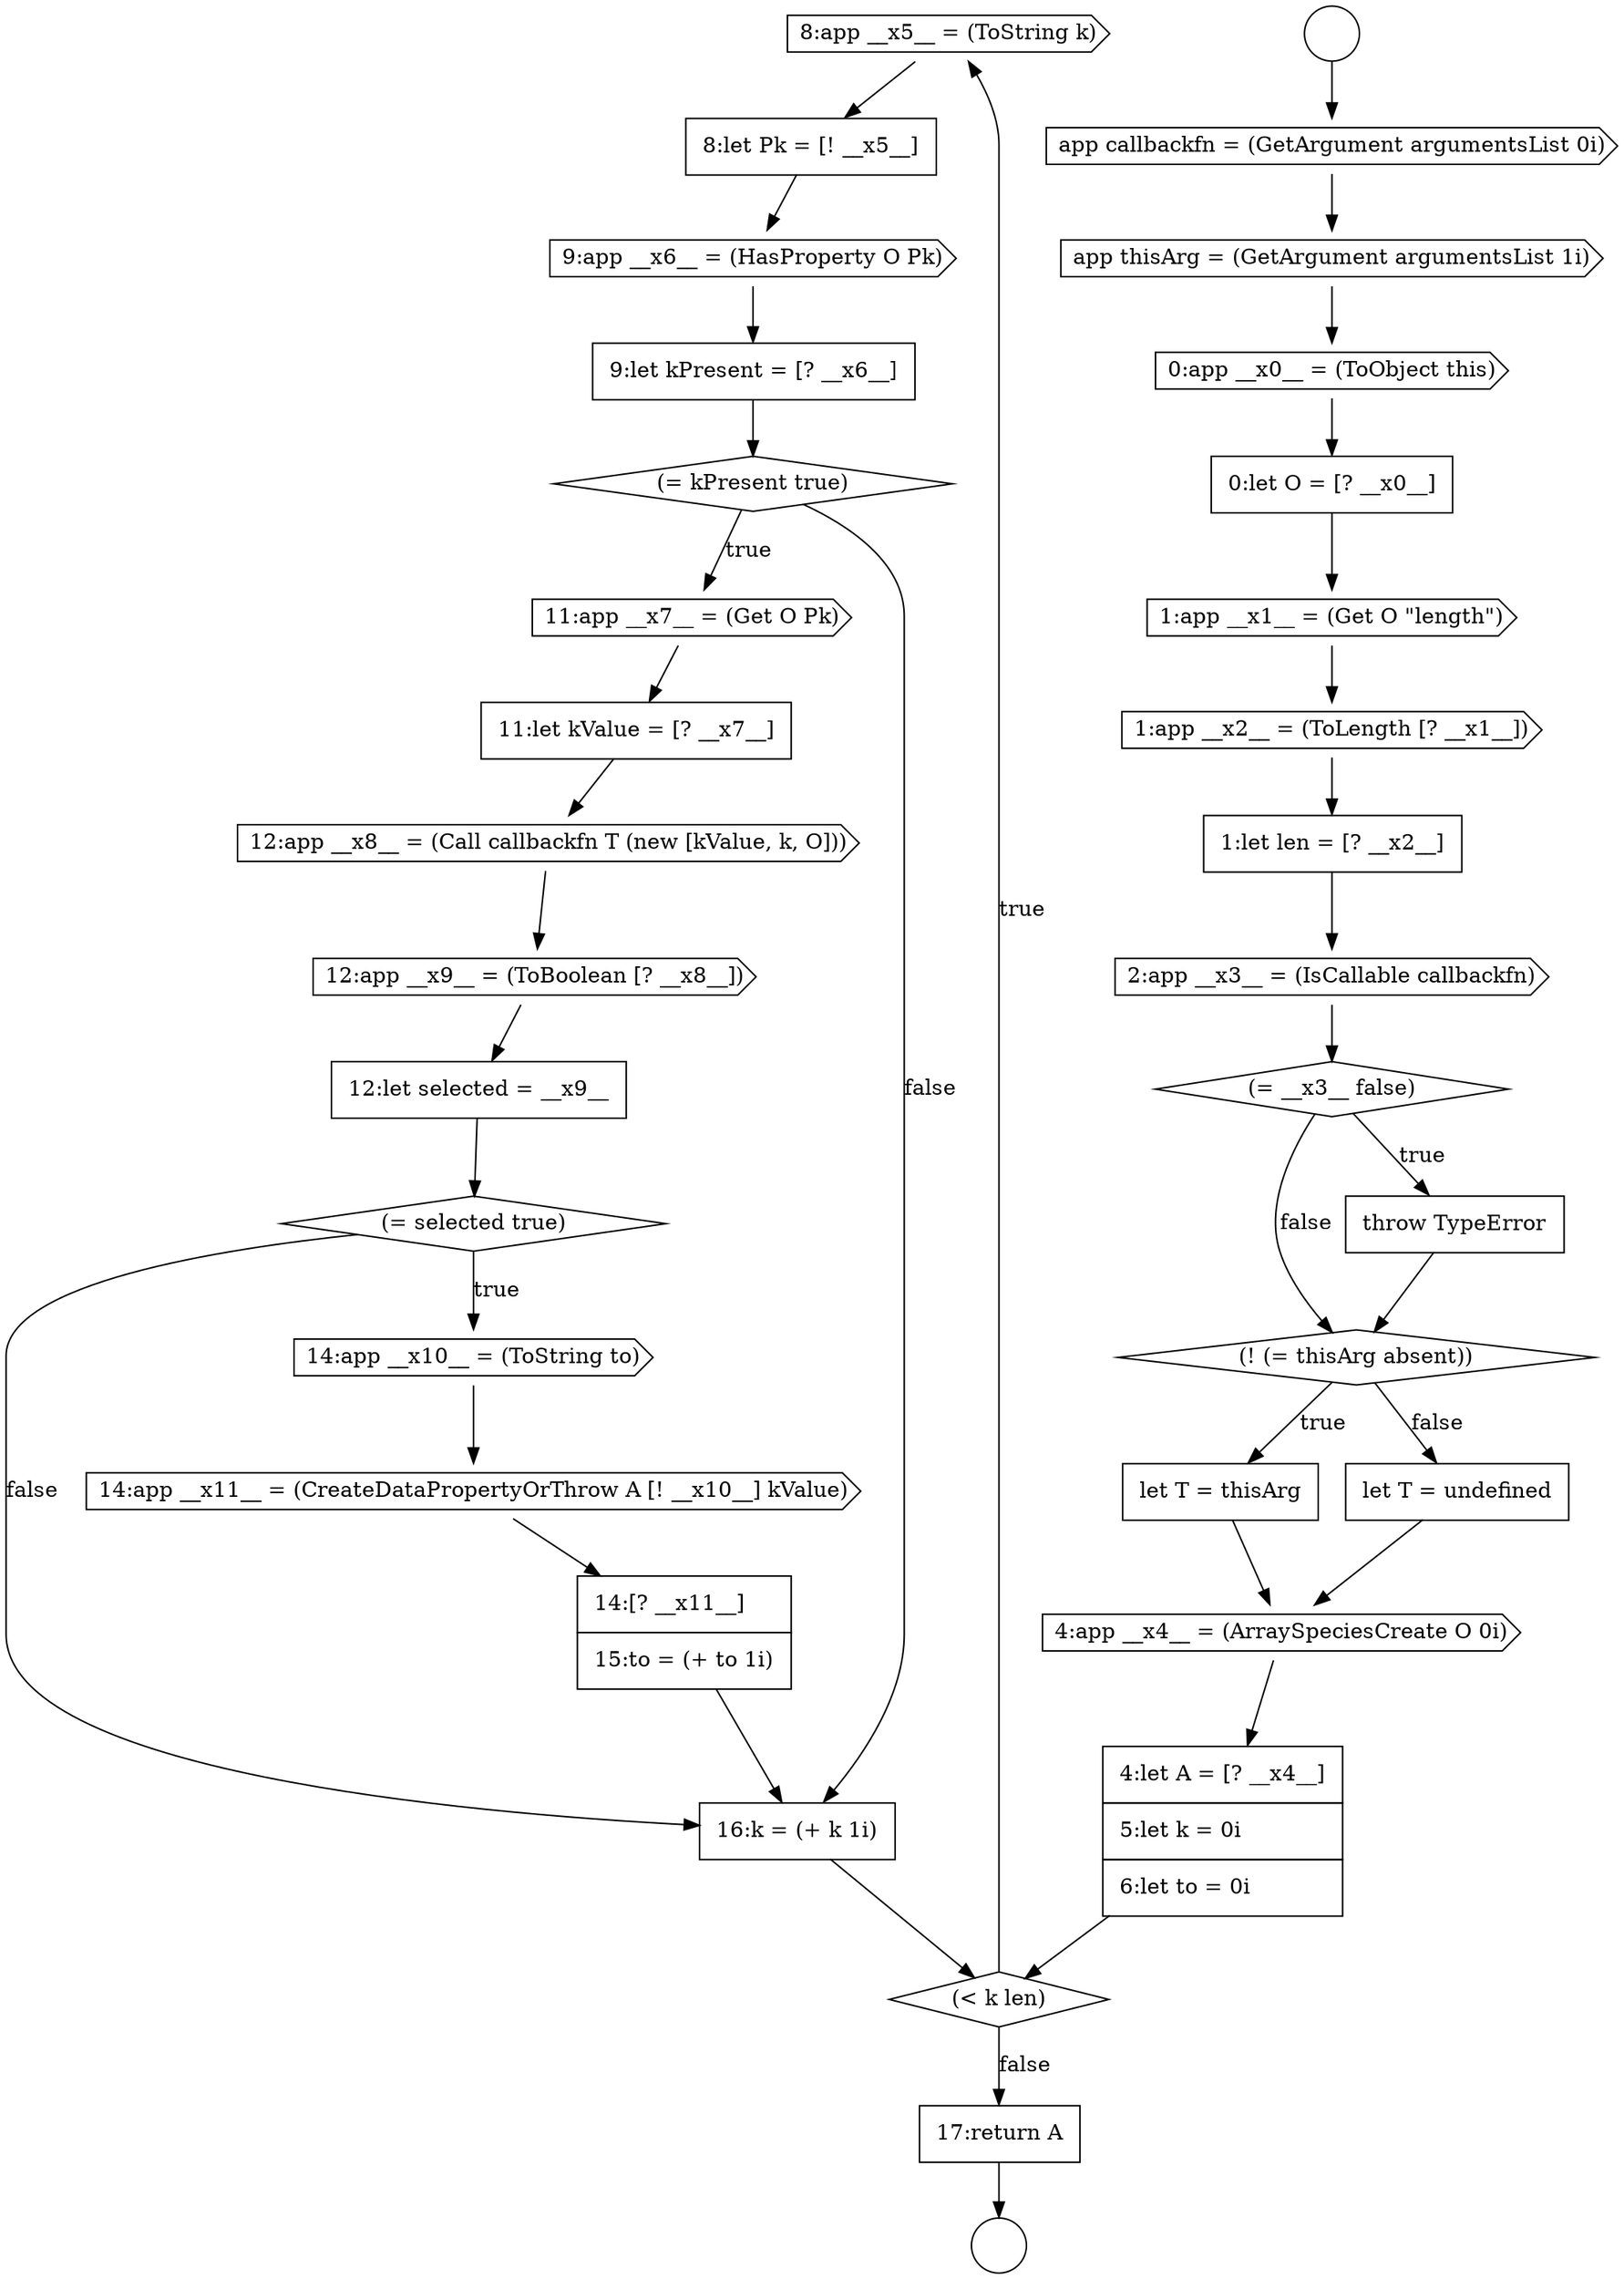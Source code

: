 digraph {
  node14786 [shape=cds, label=<<font color="black">8:app __x5__ = (ToString k)</font>> color="black" fillcolor="white" style=filled]
  node14793 [shape=cds, label=<<font color="black">12:app __x8__ = (Call callbackfn T (new [kValue, k, O]))</font>> color="black" fillcolor="white" style=filled]
  node14773 [shape=none, margin=0, label=<<font color="black">
    <table border="0" cellborder="1" cellspacing="0" cellpadding="10">
      <tr><td align="left">0:let O = [? __x0__]</td></tr>
    </table>
  </font>> color="black" fillcolor="white" style=filled]
  node14780 [shape=diamond, label=<<font color="black">(! (= thisArg absent))</font>> color="black" fillcolor="white" style=filled]
  node14798 [shape=cds, label=<<font color="black">14:app __x11__ = (CreateDataPropertyOrThrow A [! __x10__] kValue)</font>> color="black" fillcolor="white" style=filled]
  node14785 [shape=diamond, label=<<font color="black">(&lt; k len)</font>> color="black" fillcolor="white" style=filled]
  node14772 [shape=cds, label=<<font color="black">0:app __x0__ = (ToObject this)</font>> color="black" fillcolor="white" style=filled]
  node14789 [shape=none, margin=0, label=<<font color="black">
    <table border="0" cellborder="1" cellspacing="0" cellpadding="10">
      <tr><td align="left">9:let kPresent = [? __x6__]</td></tr>
    </table>
  </font>> color="black" fillcolor="white" style=filled]
  node14783 [shape=cds, label=<<font color="black">4:app __x4__ = (ArraySpeciesCreate O 0i)</font>> color="black" fillcolor="white" style=filled]
  node14788 [shape=cds, label=<<font color="black">9:app __x6__ = (HasProperty O Pk)</font>> color="black" fillcolor="white" style=filled]
  node14775 [shape=cds, label=<<font color="black">1:app __x2__ = (ToLength [? __x1__])</font>> color="black" fillcolor="white" style=filled]
  node14781 [shape=none, margin=0, label=<<font color="black">
    <table border="0" cellborder="1" cellspacing="0" cellpadding="10">
      <tr><td align="left">let T = thisArg</td></tr>
    </table>
  </font>> color="black" fillcolor="white" style=filled]
  node14791 [shape=cds, label=<<font color="black">11:app __x7__ = (Get O Pk)</font>> color="black" fillcolor="white" style=filled]
  node14770 [shape=cds, label=<<font color="black">app callbackfn = (GetArgument argumentsList 0i)</font>> color="black" fillcolor="white" style=filled]
  node14787 [shape=none, margin=0, label=<<font color="black">
    <table border="0" cellborder="1" cellspacing="0" cellpadding="10">
      <tr><td align="left">8:let Pk = [! __x5__]</td></tr>
    </table>
  </font>> color="black" fillcolor="white" style=filled]
  node14782 [shape=none, margin=0, label=<<font color="black">
    <table border="0" cellborder="1" cellspacing="0" cellpadding="10">
      <tr><td align="left">let T = undefined</td></tr>
    </table>
  </font>> color="black" fillcolor="white" style=filled]
  node14801 [shape=none, margin=0, label=<<font color="black">
    <table border="0" cellborder="1" cellspacing="0" cellpadding="10">
      <tr><td align="left">17:return A</td></tr>
    </table>
  </font>> color="black" fillcolor="white" style=filled]
  node14769 [shape=circle label=" " color="black" fillcolor="white" style=filled]
  node14790 [shape=diamond, label=<<font color="black">(= kPresent true)</font>> color="black" fillcolor="white" style=filled]
  node14784 [shape=none, margin=0, label=<<font color="black">
    <table border="0" cellborder="1" cellspacing="0" cellpadding="10">
      <tr><td align="left">4:let A = [? __x4__]</td></tr>
      <tr><td align="left">5:let k = 0i</td></tr>
      <tr><td align="left">6:let to = 0i</td></tr>
    </table>
  </font>> color="black" fillcolor="white" style=filled]
  node14799 [shape=none, margin=0, label=<<font color="black">
    <table border="0" cellborder="1" cellspacing="0" cellpadding="10">
      <tr><td align="left">14:[? __x11__]</td></tr>
      <tr><td align="left">15:to = (+ to 1i)</td></tr>
    </table>
  </font>> color="black" fillcolor="white" style=filled]
  node14794 [shape=cds, label=<<font color="black">12:app __x9__ = (ToBoolean [? __x8__])</font>> color="black" fillcolor="white" style=filled]
  node14777 [shape=cds, label=<<font color="black">2:app __x3__ = (IsCallable callbackfn)</font>> color="black" fillcolor="white" style=filled]
  node14776 [shape=none, margin=0, label=<<font color="black">
    <table border="0" cellborder="1" cellspacing="0" cellpadding="10">
      <tr><td align="left">1:let len = [? __x2__]</td></tr>
    </table>
  </font>> color="black" fillcolor="white" style=filled]
  node14771 [shape=cds, label=<<font color="black">app thisArg = (GetArgument argumentsList 1i)</font>> color="black" fillcolor="white" style=filled]
  node14792 [shape=none, margin=0, label=<<font color="black">
    <table border="0" cellborder="1" cellspacing="0" cellpadding="10">
      <tr><td align="left">11:let kValue = [? __x7__]</td></tr>
    </table>
  </font>> color="black" fillcolor="white" style=filled]
  node14768 [shape=circle label=" " color="black" fillcolor="white" style=filled]
  node14800 [shape=none, margin=0, label=<<font color="black">
    <table border="0" cellborder="1" cellspacing="0" cellpadding="10">
      <tr><td align="left">16:k = (+ k 1i)</td></tr>
    </table>
  </font>> color="black" fillcolor="white" style=filled]
  node14795 [shape=none, margin=0, label=<<font color="black">
    <table border="0" cellborder="1" cellspacing="0" cellpadding="10">
      <tr><td align="left">12:let selected = __x9__</td></tr>
    </table>
  </font>> color="black" fillcolor="white" style=filled]
  node14778 [shape=diamond, label=<<font color="black">(= __x3__ false)</font>> color="black" fillcolor="white" style=filled]
  node14779 [shape=none, margin=0, label=<<font color="black">
    <table border="0" cellborder="1" cellspacing="0" cellpadding="10">
      <tr><td align="left">throw TypeError</td></tr>
    </table>
  </font>> color="black" fillcolor="white" style=filled]
  node14774 [shape=cds, label=<<font color="black">1:app __x1__ = (Get O &quot;length&quot;)</font>> color="black" fillcolor="white" style=filled]
  node14797 [shape=cds, label=<<font color="black">14:app __x10__ = (ToString to)</font>> color="black" fillcolor="white" style=filled]
  node14796 [shape=diamond, label=<<font color="black">(= selected true)</font>> color="black" fillcolor="white" style=filled]
  node14778 -> node14779 [label=<<font color="black">true</font>> color="black"]
  node14778 -> node14780 [label=<<font color="black">false</font>> color="black"]
  node14773 -> node14774 [ color="black"]
  node14801 -> node14769 [ color="black"]
  node14774 -> node14775 [ color="black"]
  node14768 -> node14770 [ color="black"]
  node14785 -> node14786 [label=<<font color="black">true</font>> color="black"]
  node14785 -> node14801 [label=<<font color="black">false</font>> color="black"]
  node14789 -> node14790 [ color="black"]
  node14797 -> node14798 [ color="black"]
  node14784 -> node14785 [ color="black"]
  node14781 -> node14783 [ color="black"]
  node14794 -> node14795 [ color="black"]
  node14799 -> node14800 [ color="black"]
  node14800 -> node14785 [ color="black"]
  node14770 -> node14771 [ color="black"]
  node14792 -> node14793 [ color="black"]
  node14780 -> node14781 [label=<<font color="black">true</font>> color="black"]
  node14780 -> node14782 [label=<<font color="black">false</font>> color="black"]
  node14788 -> node14789 [ color="black"]
  node14771 -> node14772 [ color="black"]
  node14790 -> node14791 [label=<<font color="black">true</font>> color="black"]
  node14790 -> node14800 [label=<<font color="black">false</font>> color="black"]
  node14793 -> node14794 [ color="black"]
  node14772 -> node14773 [ color="black"]
  node14791 -> node14792 [ color="black"]
  node14787 -> node14788 [ color="black"]
  node14782 -> node14783 [ color="black"]
  node14776 -> node14777 [ color="black"]
  node14783 -> node14784 [ color="black"]
  node14777 -> node14778 [ color="black"]
  node14795 -> node14796 [ color="black"]
  node14775 -> node14776 [ color="black"]
  node14796 -> node14797 [label=<<font color="black">true</font>> color="black"]
  node14796 -> node14800 [label=<<font color="black">false</font>> color="black"]
  node14786 -> node14787 [ color="black"]
  node14798 -> node14799 [ color="black"]
  node14779 -> node14780 [ color="black"]
}
